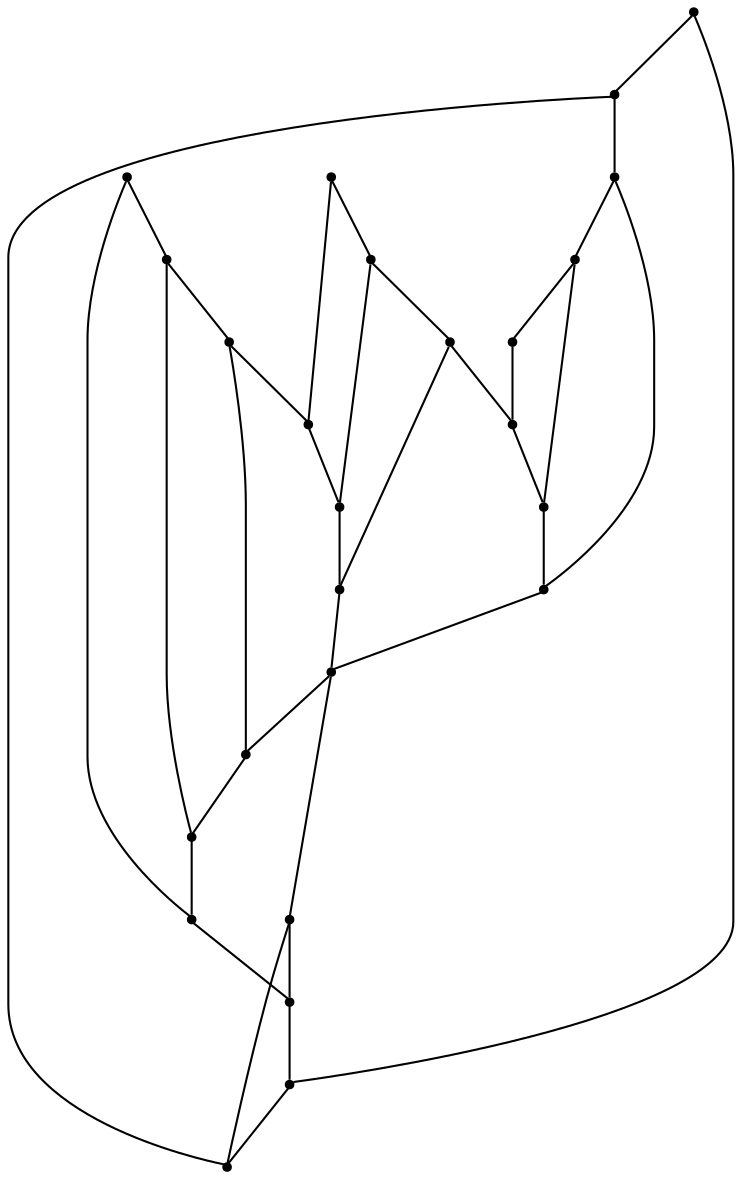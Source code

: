 graph {
  node [shape=point,comment="{\"directed\":false,\"doi\":\"10.1007/978-3-642-11805-0_8\",\"figure\":\"5 (2)\"}"]

  v0 [pos="1017.0688134925309,811.0739883311878"]
  v1 [pos="848.6310875826103,726.793410480846"]
  v2 [pos="995.9906537078148,811.0739883311878"]
  v3 [pos="848.6310875826103,747.9259956248891"]
  v4 [pos="972.8484316803688,811.0739883311878"]
  v5 [pos="892.7889095217682,811.0739883311878"]
  v6 [pos="848.6310875826103,768.9337312067205"]
  v7 [pos="848.6310875826103,937.9951755759498"]
  v8 [pos="848.6310875826103,979.5102944696599"]
  v9 [pos="932.818686507469,811.0739883311878"]
  v10 [pos="848.6310875826103,663.6454177745472"]
  v11 [pos="785.3965286964593,811.0739883311879"]
  v12 [pos="848.6310875826103,958.4400387046119"]
  v13 [pos="911.8030388765557,811.0739883311878"]
  v14 [pos="848.6310875826103,642.63780939553"]
  v15 [pos="764.3183848181436,811.0739883311878"]
  v16 [pos="848.6310875826103,691.0304028486771"]
  v17 [pos="802.2215555945107,811.0739883311879"]
  v18 [pos="848.6310875826103,855.277538704612"]
  v19 [pos="724.2885919260424,811.0739883311879"]
  v20 [pos="701.1463858049968,811.0739883311878"]
  v21 [pos="848.6310875826103,874.2219810374866"]
  v22 [pos="680.1307699868845,811.0739883311878"]
  v23 [pos="848.6310875826103,895.2295894165038"]
  v24 [pos="848.6310875826103,811.0739883311878"]

  v0 -- v1 [id="-1",pos="1017.0688134925309,811.0739883311878 974.2953414916992,761.6976719138405 913.6586159284724,731.4116994573419 848.6310875826103,726.793410480846"]
  v22 -- v20 [id="-3",pos="680.1307699868845,811.0739883311878 701.1463858049968,811.0739883311878 701.1463858049968,811.0739883311878 701.1463858049968,811.0739883311878"]
  v20 -- v19 [id="-4",pos="701.1463858049968,811.0739883311878 724.2885919260424,811.0739883311879 724.2885919260424,811.0739883311879 724.2885919260424,811.0739883311879"]
  v19 -- v15 [id="-5",pos="724.2885919260424,811.0739883311879 764.3183848181436,811.0739883311878 764.3183848181436,811.0739883311878 764.3183848181436,811.0739883311878"]
  v15 -- v11 [id="-6",pos="764.3183848181436,811.0739883311878 785.3965286964593,811.0739883311879 785.3965286964593,811.0739883311879 785.3965286964593,811.0739883311879"]
  v11 -- v17 [id="-7",pos="785.3965286964593,811.0739883311879 802.2215555945107,811.0739883311879 802.2215555945107,811.0739883311879 802.2215555945107,811.0739883311879"]
  v17 -- v24 [id="-8",pos="802.2215555945107,811.0739883311879 848.6310875826103,811.0739883311878 848.6310875826103,811.0739883311878 848.6310875826103,811.0739883311878"]
  v24 -- v5 [id="-9",pos="848.6310875826103,811.0739883311878 892.7889095217682,811.0739883311878 892.7889095217682,811.0739883311878 892.7889095217682,811.0739883311878"]
  v5 -- v13 [id="-10",pos="892.7889095217682,811.0739883311878 911.8030388765557,811.0739883311878 911.8030388765557,811.0739883311878 911.8030388765557,811.0739883311878"]
  v13 -- v9 [id="-11",pos="911.8030388765557,811.0739883311878 932.818686507469,811.0739883311878 932.818686507469,811.0739883311878 932.818686507469,811.0739883311878"]
  v9 -- v4 [id="-12",pos="932.818686507469,811.0739883311878 972.8484316803688,811.0739883311878 972.8484316803688,811.0739883311878 972.8484316803688,811.0739883311878"]
  v4 -- v2 [id="-13",pos="972.8484316803688,811.0739883311878 995.9906537078148,811.0739883311878 995.9906537078148,811.0739883311878 995.9906537078148,811.0739883311878"]
  v2 -- v0 [id="-14",pos="995.9906537078148,811.0739883311878 1017.0688134925309,811.0739883311878 1017.0688134925309,811.0739883311878 1017.0688134925309,811.0739883311878"]
  v8 -- v12 [id="-17",pos="848.6310875826103,979.5102944696599 848.6310875826103,958.4400387046119 848.6310875826103,958.4400387046119 848.6310875826103,958.4400387046119"]
  v12 -- v7 [id="-18",pos="848.6310875826103,958.4400387046119 848.6310875826103,937.9951755759498 848.6310875826103,937.9951755759498 848.6310875826103,937.9951755759498"]
  v7 -- v23 [id="-19",pos="848.6310875826103,937.9951755759498 848.6310875826103,895.2295894165038 848.6310875826103,895.2295894165038 848.6310875826103,895.2295894165038"]
  v23 -- v21 [id="-20",pos="848.6310875826103,895.2295894165038 848.6310875826103,874.2219810374866 848.6310875826103,874.2219810374866 848.6310875826103,874.2219810374866"]
  v21 -- v18 [id="-21",pos="848.6310875826103,874.2219810374866 848.6310875826103,855.277538704612 848.6310875826103,855.277538704612 848.6310875826103,855.277538704612"]
  v18 -- v24 [id="-22",pos="848.6310875826103,855.277538704612 848.6310875826103,811.0739883311878 848.6310875826103,811.0739883311878 848.6310875826103,811.0739883311878"]
  v24 -- v6 [id="-23",pos="848.6310875826103,811.0739883311878 848.6310875826103,768.9337312067205 848.6310875826103,768.9337312067205 848.6310875826103,768.9337312067205"]
  v6 -- v3 [id="-24",pos="848.6310875826103,768.9337312067205 848.6310875826103,747.9259956248891 848.6310875826103,747.9259956248891 848.6310875826103,747.9259956248891"]
  v3 -- v1 [id="-25",pos="848.6310875826103,747.9259956248891 848.6310875826103,726.793410480846 848.6310875826103,726.793410480846 848.6310875826103,726.793410480846"]
  v1 -- v16 [id="-26",pos="848.6310875826103,726.793410480846 848.6310875826103,691.0304028486771 848.6310875826103,691.0304028486771 848.6310875826103,691.0304028486771"]
  v16 -- v10 [id="-27",pos="848.6310875826103,691.0304028486771 848.6310875826103,663.6454177745472 848.6310875826103,663.6454177745472 848.6310875826103,663.6454177745472"]
  v10 -- v14 [id="-28",pos="848.6310875826103,663.6454177745472 848.6310875826103,642.63780939553 848.6310875826103,642.63780939553 848.6310875826103,642.63780939553"]
  v22 -- v23 [id="-30",pos="680.1307699868845,811.0739883311878 722.8708862659543,860.4335139770508 783.5201460727425,890.7238113292346 848.6310875826103,895.2295894165038"]
  v20 -- v21 [id="-31",pos="701.1463858049968,811.0739883311878 739.3414549361827,850.4549620083895 791.5928351823674,873.1675333085493 848.6310875826103,874.2219810374866"]
  v19 -- v18 [id="-32",pos="724.2885919260424,811.0739883311879 758.5182113292605,839.646793285023 801.6252564541129,855.285870488947 848.6310875826103,855.277538704612"]
  v16 -- v17 [id="-34",pos="848.6310875826103,691.0304028486771 821.0021789905636,723.2379010176224 804.8485294430754,765.078213906028 802.2215555945107,811.0739883311879"]
  v14 -- v15 [id="-35",pos="848.6310875826103,642.63780939553 799.1984487489212,685.395063770641 768.9009551647097,746.0044063110352 764.3183848181436,811.0739883311878"]
  v12 -- v13 [id="-36",pos="848.6310875826103,958.4400387046119 888.0020373677098,920.2427508156516 910.7230579110078,868.0114944347034 911.8030388765557,811.0739883311878"]
  v10 -- v11 [id="-37",pos="848.6310875826103,663.6454177745472 809.1433848181435,701.8884350752396 786.4264999389648,754.1158753717596 785.3965286964593,811.0739883311879"]
  v8 -- v9 [id="-38",pos="848.6310875826103,979.5102944696599 897.9427105216092,936.744771911621 928.2402677314226,876.1267795798561 932.818686507469,811.0739883311878"]
  v7 -- v5 [id="-39",pos="848.6310875826103,937.9951755759498 877.2440297326376,904.349522388805 892.8556527780931,860.5294248990145 892.8556527780931,815.321290299849 892.8556527780931,813.9541144520152 892.8389192448105,812.5828681141246 892.7889095217682,811.0739883311878"]
  v6 -- v4 [id="-40",pos="848.6310875826103,768.9337312067205 850.8035201316656,768.86707693204 853.159448916413,768.8210295132724 855.5153777011604,768.8210295132724 898.3388435186341,768.8210295132724 939.8197455117868,783.7515870416814 972.8484316803688,811.0739883311878"]
  v2 -- v3 [id="-41",pos="995.9906537078148,811.0739883311878 957.7955686702284,771.6428967451616 905.5442520496457,748.9305798506302 848.6310875826103,747.9259956248891"]
}